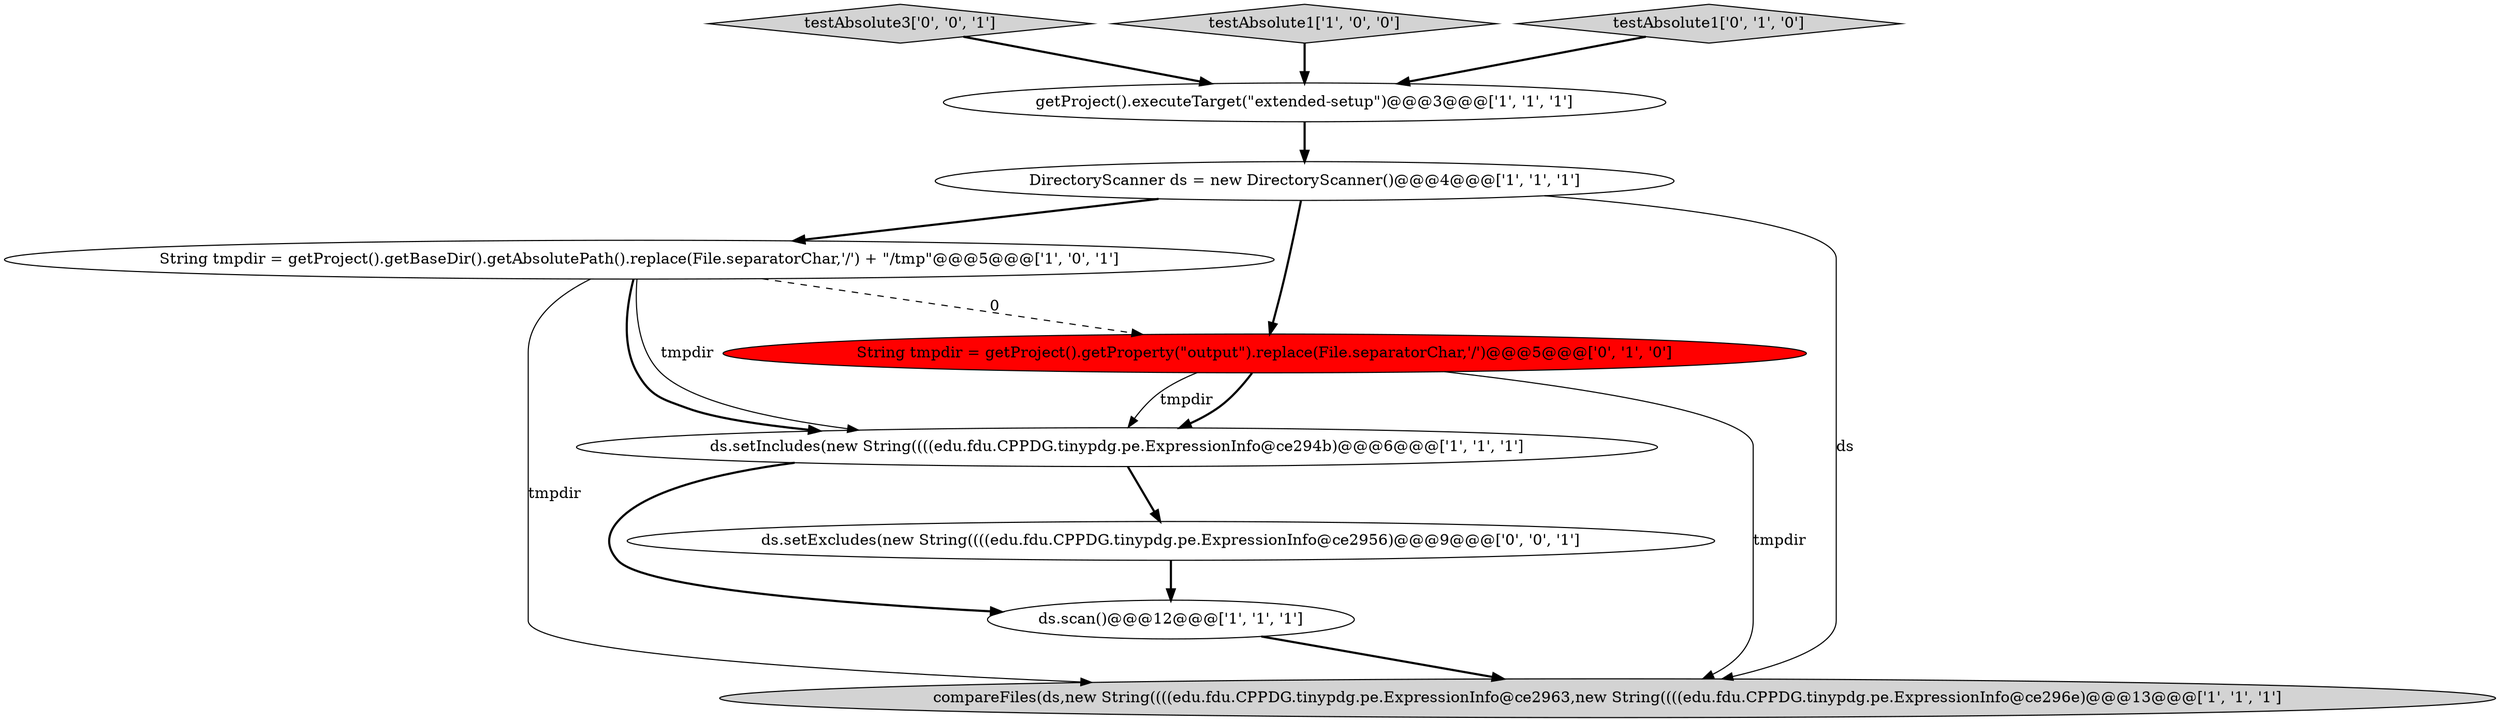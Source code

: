 digraph {
7 [style = filled, label = "String tmpdir = getProject().getProperty(\"output\").replace(File.separatorChar,'/')@@@5@@@['0', '1', '0']", fillcolor = red, shape = ellipse image = "AAA1AAABBB2BBB"];
6 [style = filled, label = "ds.scan()@@@12@@@['1', '1', '1']", fillcolor = white, shape = ellipse image = "AAA0AAABBB1BBB"];
9 [style = filled, label = "testAbsolute3['0', '0', '1']", fillcolor = lightgray, shape = diamond image = "AAA0AAABBB3BBB"];
1 [style = filled, label = "compareFiles(ds,new String((((edu.fdu.CPPDG.tinypdg.pe.ExpressionInfo@ce2963,new String((((edu.fdu.CPPDG.tinypdg.pe.ExpressionInfo@ce296e)@@@13@@@['1', '1', '1']", fillcolor = lightgray, shape = ellipse image = "AAA0AAABBB1BBB"];
10 [style = filled, label = "ds.setExcludes(new String((((edu.fdu.CPPDG.tinypdg.pe.ExpressionInfo@ce2956)@@@9@@@['0', '0', '1']", fillcolor = white, shape = ellipse image = "AAA0AAABBB3BBB"];
2 [style = filled, label = "testAbsolute1['1', '0', '0']", fillcolor = lightgray, shape = diamond image = "AAA0AAABBB1BBB"];
0 [style = filled, label = "getProject().executeTarget(\"extended-setup\")@@@3@@@['1', '1', '1']", fillcolor = white, shape = ellipse image = "AAA0AAABBB1BBB"];
8 [style = filled, label = "testAbsolute1['0', '1', '0']", fillcolor = lightgray, shape = diamond image = "AAA0AAABBB2BBB"];
5 [style = filled, label = "ds.setIncludes(new String((((edu.fdu.CPPDG.tinypdg.pe.ExpressionInfo@ce294b)@@@6@@@['1', '1', '1']", fillcolor = white, shape = ellipse image = "AAA0AAABBB1BBB"];
3 [style = filled, label = "DirectoryScanner ds = new DirectoryScanner()@@@4@@@['1', '1', '1']", fillcolor = white, shape = ellipse image = "AAA0AAABBB1BBB"];
4 [style = filled, label = "String tmpdir = getProject().getBaseDir().getAbsolutePath().replace(File.separatorChar,'/') + \"/tmp\"@@@5@@@['1', '0', '1']", fillcolor = white, shape = ellipse image = "AAA0AAABBB1BBB"];
8->0 [style = bold, label=""];
0->3 [style = bold, label=""];
4->1 [style = solid, label="tmpdir"];
6->1 [style = bold, label=""];
5->10 [style = bold, label=""];
4->5 [style = solid, label="tmpdir"];
7->5 [style = bold, label=""];
2->0 [style = bold, label=""];
3->1 [style = solid, label="ds"];
5->6 [style = bold, label=""];
9->0 [style = bold, label=""];
7->5 [style = solid, label="tmpdir"];
3->7 [style = bold, label=""];
4->7 [style = dashed, label="0"];
4->5 [style = bold, label=""];
3->4 [style = bold, label=""];
10->6 [style = bold, label=""];
7->1 [style = solid, label="tmpdir"];
}
